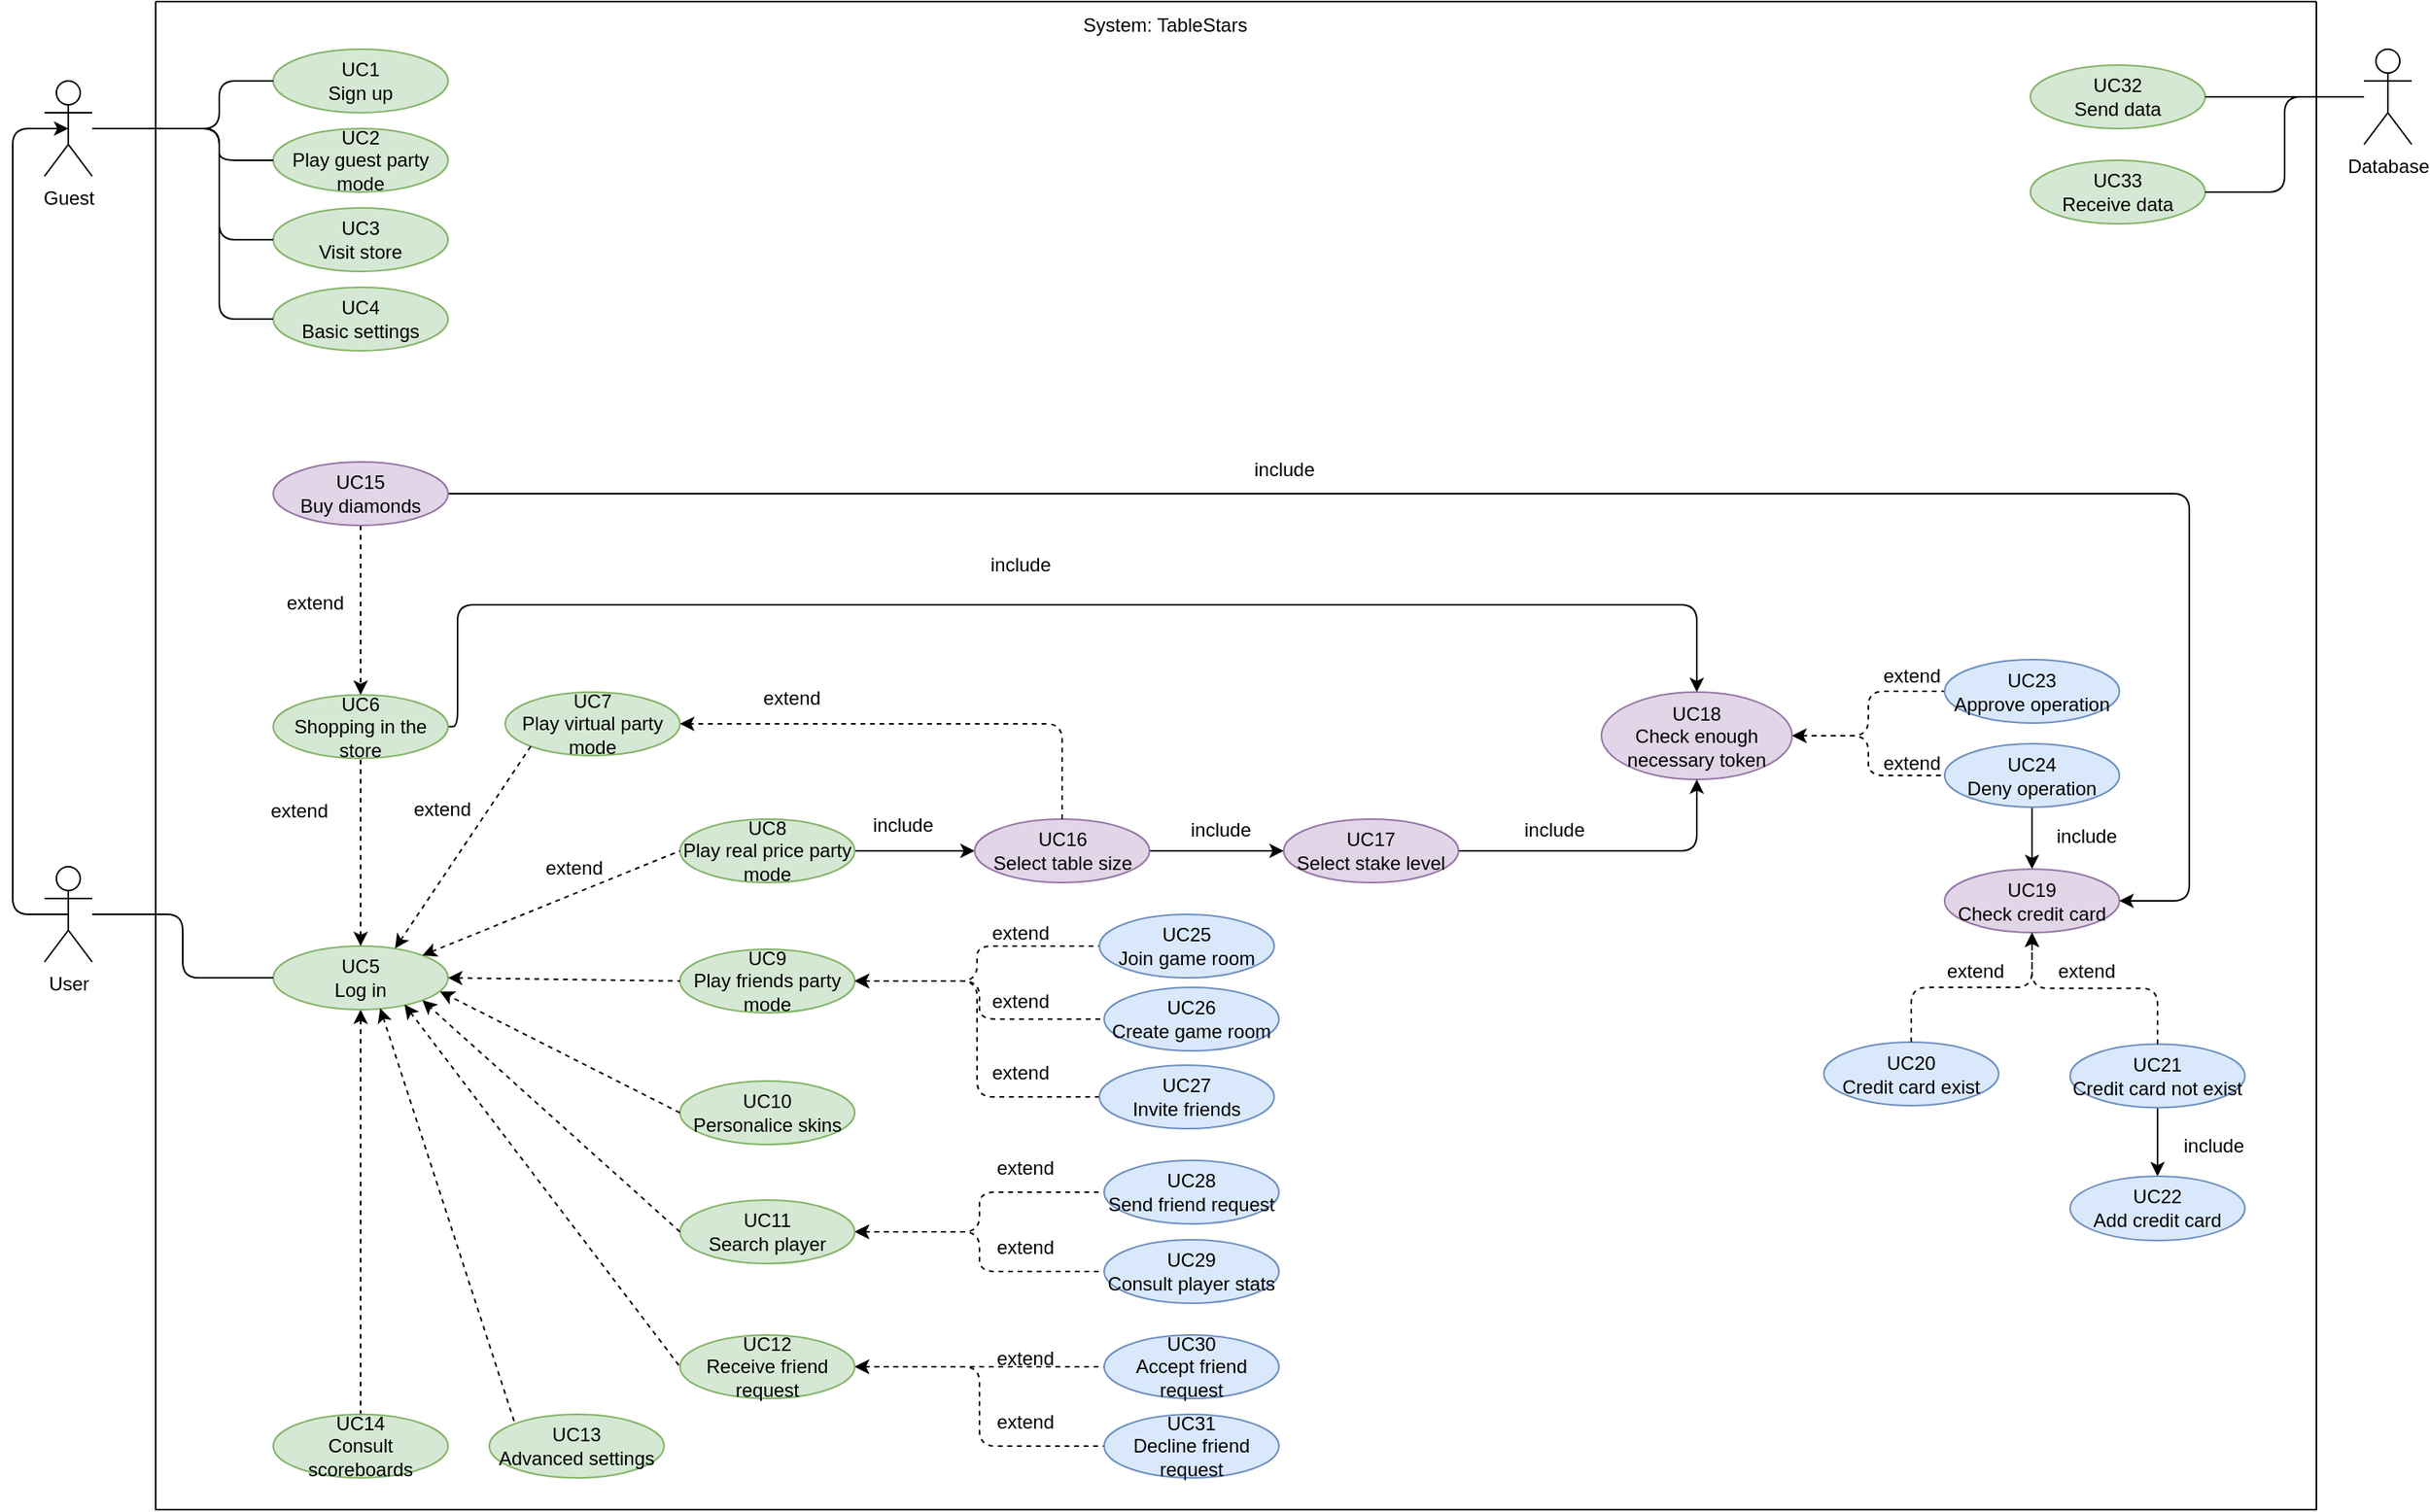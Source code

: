 <mxfile version="21.1.7" type="github">
  <diagram name="Página-1" id="CXJXlOiOrODaM3HMHi4I">
    <mxGraphModel dx="2074" dy="1091" grid="1" gridSize="10" guides="1" tooltips="1" connect="1" arrows="1" fold="1" page="1" pageScale="1" pageWidth="827" pageHeight="1169" background="none" math="0" shadow="0">
      <root>
        <mxCell id="0" />
        <mxCell id="1" parent="0" />
        <mxCell id="282KxaGEVmYwGQcS04Fb-1" value="" style="swimlane;startSize=0;rounded=1;" parent="1" vertex="1">
          <mxGeometry x="120" y="120" width="1360" height="950" as="geometry" />
        </mxCell>
        <mxCell id="-MapfWKm76I0NRb1GSsC-28" value="" style="edgeStyle=orthogonalEdgeStyle;rounded=1;orthogonalLoop=1;jettySize=auto;html=1;entryX=0.5;entryY=0;entryDx=0;entryDy=0;endArrow=none;endFill=0;startArrow=classic;startFill=1;dashed=1;exitX=0.5;exitY=1;exitDx=0;exitDy=0;" parent="282KxaGEVmYwGQcS04Fb-1" source="282KxaGEVmYwGQcS04Fb-3" target="-MapfWKm76I0NRb1GSsC-27" edge="1">
          <mxGeometry x="0.2" y="-19" relative="1" as="geometry">
            <mxPoint x="129" y="630" as="sourcePoint" />
            <mxPoint as="offset" />
          </mxGeometry>
        </mxCell>
        <mxCell id="282KxaGEVmYwGQcS04Fb-3" value="UC5&lt;br&gt;Log in" style="ellipse;whiteSpace=wrap;html=1;fillColor=#d5e8d4;strokeColor=#82b366;rounded=1;" parent="282KxaGEVmYwGQcS04Fb-1" vertex="1">
          <mxGeometry x="74" y="595" width="110" height="40" as="geometry" />
        </mxCell>
        <mxCell id="282KxaGEVmYwGQcS04Fb-14" value="UC32&lt;br&gt;Send data" style="ellipse;whiteSpace=wrap;html=1;fillColor=#d5e8d4;strokeColor=#82b366;rounded=1;" parent="282KxaGEVmYwGQcS04Fb-1" vertex="1">
          <mxGeometry x="1180" y="40" width="110" height="40" as="geometry" />
        </mxCell>
        <mxCell id="rqyFU4c6XAHdRGFnUnLH-38" style="edgeStyle=orthogonalEdgeStyle;rounded=1;orthogonalLoop=1;jettySize=auto;html=1;entryX=0.5;entryY=0;entryDx=0;entryDy=0;" edge="1" parent="282KxaGEVmYwGQcS04Fb-1" source="V3-tlpa_SD0hHTbS8woX-4" target="8">
          <mxGeometry relative="1" as="geometry">
            <Array as="points">
              <mxPoint x="190" y="457" />
              <mxPoint x="190" y="380" />
              <mxPoint x="970" y="380" />
            </Array>
          </mxGeometry>
        </mxCell>
        <mxCell id="V3-tlpa_SD0hHTbS8woX-4" value="UC6&lt;br&gt;Shopping in the store" style="ellipse;whiteSpace=wrap;html=1;fillColor=#d5e8d4;strokeColor=#82b366;rounded=1;" parent="282KxaGEVmYwGQcS04Fb-1" vertex="1">
          <mxGeometry x="74" y="436.75" width="110" height="40" as="geometry" />
        </mxCell>
        <mxCell id="V3-tlpa_SD0hHTbS8woX-7" value="UC1&lt;br&gt;Sign up" style="ellipse;whiteSpace=wrap;html=1;fillColor=#d5e8d4;strokeColor=#82b366;rounded=1;" parent="282KxaGEVmYwGQcS04Fb-1" vertex="1">
          <mxGeometry x="74" y="30" width="110" height="40" as="geometry" />
        </mxCell>
        <mxCell id="CwKW6EMDKbV8z54YExkc-146" style="edgeStyle=orthogonalEdgeStyle;orthogonalLoop=1;jettySize=auto;html=1;entryX=0;entryY=0.5;entryDx=0;entryDy=0;exitX=1;exitY=0.5;exitDx=0;exitDy=0;" parent="282KxaGEVmYwGQcS04Fb-1" source="-MapfWKm76I0NRb1GSsC-2" target="CwKW6EMDKbV8z54YExkc-145" edge="1">
          <mxGeometry relative="1" as="geometry">
            <mxPoint x="440.5" y="555.75" as="sourcePoint" />
            <Array as="points">
              <mxPoint x="478.5" y="535" />
              <mxPoint x="478.5" y="535" />
            </Array>
          </mxGeometry>
        </mxCell>
        <mxCell id="-MapfWKm76I0NRb1GSsC-2" value="UC8&lt;br&gt;Play real price party mode" style="ellipse;whiteSpace=wrap;html=1;fillColor=#d5e8d4;strokeColor=#82b366;rounded=1;" parent="282KxaGEVmYwGQcS04Fb-1" vertex="1">
          <mxGeometry x="330" y="515" width="110" height="40" as="geometry" />
        </mxCell>
        <mxCell id="-MapfWKm76I0NRb1GSsC-8" value="UC2&lt;br&gt;Play guest party mode" style="ellipse;whiteSpace=wrap;html=1;fillColor=#d5e8d4;strokeColor=#82b366;rounded=1;" parent="282KxaGEVmYwGQcS04Fb-1" vertex="1">
          <mxGeometry x="74" y="80" width="110" height="40" as="geometry" />
        </mxCell>
        <mxCell id="-MapfWKm76I0NRb1GSsC-20" value="" style="endArrow=none;html=1;rounded=1;entryX=0;entryY=0.5;entryDx=0;entryDy=0;exitX=1;exitY=0;exitDx=0;exitDy=0;endFill=0;startArrow=classic;startFill=1;dashed=1;" parent="282KxaGEVmYwGQcS04Fb-1" source="282KxaGEVmYwGQcS04Fb-3" target="-MapfWKm76I0NRb1GSsC-2" edge="1">
          <mxGeometry width="50" height="50" relative="1" as="geometry">
            <mxPoint x="364" y="521" as="sourcePoint" />
            <mxPoint x="340" y="505" as="targetPoint" />
          </mxGeometry>
        </mxCell>
        <mxCell id="-MapfWKm76I0NRb1GSsC-22" value="UC3&lt;br&gt;Visit store" style="ellipse;whiteSpace=wrap;html=1;fillColor=#d5e8d4;strokeColor=#82b366;rounded=1;" parent="282KxaGEVmYwGQcS04Fb-1" vertex="1">
          <mxGeometry x="74" y="130" width="110" height="40" as="geometry" />
        </mxCell>
        <mxCell id="-MapfWKm76I0NRb1GSsC-24" value="UC4&lt;br&gt;&lt;div&gt;Basic settings&lt;/div&gt;" style="ellipse;whiteSpace=wrap;html=1;fillColor=#d5e8d4;strokeColor=#82b366;rounded=1;" parent="282KxaGEVmYwGQcS04Fb-1" vertex="1">
          <mxGeometry x="74" y="180" width="110" height="40" as="geometry" />
        </mxCell>
        <mxCell id="-MapfWKm76I0NRb1GSsC-27" value="UC14&lt;br&gt;Consult scoreboards" style="ellipse;whiteSpace=wrap;html=1;fillColor=#d5e8d4;strokeColor=#82b366;rounded=1;" parent="282KxaGEVmYwGQcS04Fb-1" vertex="1">
          <mxGeometry x="74" y="890" width="110" height="40" as="geometry" />
        </mxCell>
        <mxCell id="-MapfWKm76I0NRb1GSsC-30" value="UC9&lt;br&gt;Play friends party mode" style="ellipse;whiteSpace=wrap;html=1;fillColor=#d5e8d4;strokeColor=#82b366;rounded=1;" parent="282KxaGEVmYwGQcS04Fb-1" vertex="1">
          <mxGeometry x="330" y="597" width="110" height="40" as="geometry" />
        </mxCell>
        <mxCell id="CwKW6EMDKbV8z54YExkc-107" style="edgeStyle=orthogonalEdgeStyle;orthogonalLoop=1;jettySize=auto;html=1;entryX=0;entryY=0.5;entryDx=0;entryDy=0;startArrow=classic;startFill=1;endArrow=none;endFill=0;dashed=1;" parent="282KxaGEVmYwGQcS04Fb-1" source="-MapfWKm76I0NRb1GSsC-59" target="CwKW6EMDKbV8z54YExkc-39" edge="1">
          <mxGeometry relative="1" as="geometry" />
        </mxCell>
        <mxCell id="CwKW6EMDKbV8z54YExkc-108" style="edgeStyle=orthogonalEdgeStyle;orthogonalLoop=1;jettySize=auto;html=1;entryX=0;entryY=0.5;entryDx=0;entryDy=0;startArrow=classic;startFill=1;endArrow=none;endFill=0;dashed=1;" parent="282KxaGEVmYwGQcS04Fb-1" source="-MapfWKm76I0NRb1GSsC-59" target="CwKW6EMDKbV8z54YExkc-37" edge="1">
          <mxGeometry relative="1" as="geometry" />
        </mxCell>
        <mxCell id="-MapfWKm76I0NRb1GSsC-59" value="UC11&lt;br&gt;Search player" style="ellipse;whiteSpace=wrap;html=1;fillColor=#d5e8d4;strokeColor=#82b366;rounded=1;" parent="282KxaGEVmYwGQcS04Fb-1" vertex="1">
          <mxGeometry x="330" y="755" width="110" height="40" as="geometry" />
        </mxCell>
        <mxCell id="CwKW6EMDKbV8z54YExkc-131" style="edgeStyle=orthogonalEdgeStyle;orthogonalLoop=1;jettySize=auto;html=1;entryX=0;entryY=0.5;entryDx=0;entryDy=0;startArrow=classic;startFill=1;endArrow=none;endFill=0;dashed=1;exitX=1;exitY=0.5;exitDx=0;exitDy=0;" parent="282KxaGEVmYwGQcS04Fb-1" source="-MapfWKm76I0NRb1GSsC-30" target="CwKW6EMDKbV8z54YExkc-129" edge="1">
          <mxGeometry relative="1" as="geometry">
            <mxPoint x="720" y="623.16" as="sourcePoint" />
          </mxGeometry>
        </mxCell>
        <mxCell id="CwKW6EMDKbV8z54YExkc-132" style="edgeStyle=orthogonalEdgeStyle;orthogonalLoop=1;jettySize=auto;html=1;entryX=0;entryY=0.5;entryDx=0;entryDy=0;dashed=1;startArrow=classic;startFill=1;endArrow=none;endFill=0;exitX=1;exitY=0.5;exitDx=0;exitDy=0;" parent="282KxaGEVmYwGQcS04Fb-1" source="-MapfWKm76I0NRb1GSsC-30" target="CwKW6EMDKbV8z54YExkc-130" edge="1">
          <mxGeometry relative="1" as="geometry">
            <mxPoint x="720" y="623.16" as="sourcePoint" />
          </mxGeometry>
        </mxCell>
        <mxCell id="-MapfWKm76I0NRb1GSsC-67" value="" style="endArrow=none;dashed=1;html=1;rounded=1;exitX=1;exitY=0.5;exitDx=0;exitDy=0;entryX=0;entryY=0.5;entryDx=0;entryDy=0;startArrow=classic;startFill=1;" parent="282KxaGEVmYwGQcS04Fb-1" source="282KxaGEVmYwGQcS04Fb-3" target="-MapfWKm76I0NRb1GSsC-30" edge="1">
          <mxGeometry width="50" height="50" relative="1" as="geometry">
            <mxPoint x="400" y="765" as="sourcePoint" />
            <mxPoint x="450" y="715" as="targetPoint" />
          </mxGeometry>
        </mxCell>
        <mxCell id="-MapfWKm76I0NRb1GSsC-72" value="" style="endArrow=none;html=1;rounded=1;entryX=0.5;entryY=1;entryDx=0;entryDy=0;exitX=0.5;exitY=0;exitDx=0;exitDy=0;endFill=0;startArrow=classic;startFill=1;dashed=1;" parent="282KxaGEVmYwGQcS04Fb-1" source="282KxaGEVmYwGQcS04Fb-3" target="V3-tlpa_SD0hHTbS8woX-4" edge="1">
          <mxGeometry width="50" height="50" relative="1" as="geometry">
            <mxPoint x="335" y="285" as="sourcePoint" />
            <mxPoint x="496" y="395" as="targetPoint" />
          </mxGeometry>
        </mxCell>
        <mxCell id="2" value="UC10&lt;br&gt;Personalice skins" style="ellipse;whiteSpace=wrap;html=1;fillColor=#d5e8d4;strokeColor=#82b366;rounded=1;" parent="282KxaGEVmYwGQcS04Fb-1" vertex="1">
          <mxGeometry x="330" y="680" width="110" height="40" as="geometry" />
        </mxCell>
        <mxCell id="CwKW6EMDKbV8z54YExkc-112" style="edgeStyle=orthogonalEdgeStyle;orthogonalLoop=1;jettySize=auto;html=1;entryX=0;entryY=0.5;entryDx=0;entryDy=0;dashed=1;endArrow=none;endFill=0;startArrow=classic;startFill=1;exitX=1;exitY=0.5;exitDx=0;exitDy=0;" parent="282KxaGEVmYwGQcS04Fb-1" source="8" target="CwKW6EMDKbV8z54YExkc-110" edge="1">
          <mxGeometry relative="1" as="geometry">
            <mxPoint x="1030" y="370" as="sourcePoint" />
          </mxGeometry>
        </mxCell>
        <mxCell id="CwKW6EMDKbV8z54YExkc-113" style="edgeStyle=orthogonalEdgeStyle;orthogonalLoop=1;jettySize=auto;html=1;entryX=0;entryY=0.5;entryDx=0;entryDy=0;dashed=1;startArrow=classic;startFill=1;endArrow=none;endFill=0;exitX=1;exitY=0.5;exitDx=0;exitDy=0;" parent="282KxaGEVmYwGQcS04Fb-1" source="8" target="CwKW6EMDKbV8z54YExkc-111" edge="1">
          <mxGeometry relative="1" as="geometry">
            <mxPoint x="1030" y="370" as="sourcePoint" />
          </mxGeometry>
        </mxCell>
        <mxCell id="8" value="UC18&lt;br&gt;Check enough necessary token" style="ellipse;whiteSpace=wrap;html=1;fillColor=#e1d5e7;strokeColor=#9673a6;rounded=1;" parent="282KxaGEVmYwGQcS04Fb-1" vertex="1">
          <mxGeometry x="910" y="435" width="120" height="55" as="geometry" />
        </mxCell>
        <mxCell id="9" value="extend" style="text;html=1;align=center;verticalAlign=middle;resizable=0;points=[];autosize=1;strokeColor=none;fillColor=none;rounded=1;" parent="282KxaGEVmYwGQcS04Fb-1" vertex="1">
          <mxGeometry x="150.0" y="494" width="60" height="30" as="geometry" />
        </mxCell>
        <mxCell id="10" value="extend" style="text;html=1;align=center;verticalAlign=middle;resizable=0;points=[];autosize=1;strokeColor=none;fillColor=none;rounded=1;" parent="282KxaGEVmYwGQcS04Fb-1" vertex="1">
          <mxGeometry x="60.0" y="495" width="60" height="30" as="geometry" />
        </mxCell>
        <mxCell id="14" value="include" style="text;html=1;align=center;verticalAlign=middle;resizable=0;points=[];autosize=1;strokeColor=none;fillColor=none;rounded=1;" parent="282KxaGEVmYwGQcS04Fb-1" vertex="1">
          <mxGeometry x="640" y="507.25" width="60" height="30" as="geometry" />
        </mxCell>
        <mxCell id="27" value="include" style="text;html=1;align=center;verticalAlign=middle;resizable=0;points=[];autosize=1;strokeColor=none;fillColor=none;rounded=1;" parent="282KxaGEVmYwGQcS04Fb-1" vertex="1">
          <mxGeometry x="514" y="340" width="60" height="30" as="geometry" />
        </mxCell>
        <mxCell id="28" value="UC13&lt;br&gt;Advanced settings" style="ellipse;whiteSpace=wrap;html=1;fillColor=#d5e8d4;strokeColor=#82b366;rounded=1;" parent="282KxaGEVmYwGQcS04Fb-1" vertex="1">
          <mxGeometry x="210" y="890" width="110" height="40" as="geometry" />
        </mxCell>
        <mxCell id="29" value="" style="endArrow=none;dashed=1;html=1;rounded=1;entryX=0;entryY=0;entryDx=0;entryDy=0;startArrow=classic;startFill=1;exitX=0.612;exitY=0.979;exitDx=0;exitDy=0;exitPerimeter=0;" parent="282KxaGEVmYwGQcS04Fb-1" source="282KxaGEVmYwGQcS04Fb-3" target="28" edge="1">
          <mxGeometry width="50" height="50" relative="1" as="geometry">
            <mxPoint x="135.894" y="670.002" as="sourcePoint" />
            <mxPoint x="356.109" y="766.018" as="targetPoint" />
          </mxGeometry>
        </mxCell>
        <mxCell id="CwKW6EMDKbV8z54YExkc-33" value="UC33&lt;br&gt;Receive data" style="ellipse;whiteSpace=wrap;html=1;fillColor=#d5e8d4;strokeColor=#82b366;rounded=1;" parent="282KxaGEVmYwGQcS04Fb-1" vertex="1">
          <mxGeometry x="1180" y="100" width="110" height="40" as="geometry" />
        </mxCell>
        <mxCell id="CwKW6EMDKbV8z54YExkc-37" value="UC28&lt;br&gt;Send friend request" style="ellipse;whiteSpace=wrap;html=1;fillColor=#dae8fc;strokeColor=#6c8ebf;rounded=1;" parent="282KxaGEVmYwGQcS04Fb-1" vertex="1">
          <mxGeometry x="597" y="730" width="110" height="40" as="geometry" />
        </mxCell>
        <mxCell id="CwKW6EMDKbV8z54YExkc-38" value="extend" style="text;html=1;align=center;verticalAlign=middle;resizable=0;points=[];autosize=1;strokeColor=none;fillColor=none;rounded=1;" parent="282KxaGEVmYwGQcS04Fb-1" vertex="1">
          <mxGeometry x="517" y="720" width="60" height="30" as="geometry" />
        </mxCell>
        <mxCell id="CwKW6EMDKbV8z54YExkc-39" value="UC29&lt;br&gt;Consult player stats" style="ellipse;whiteSpace=wrap;html=1;fillColor=#dae8fc;strokeColor=#6c8ebf;rounded=1;" parent="282KxaGEVmYwGQcS04Fb-1" vertex="1">
          <mxGeometry x="597" y="780" width="110" height="40" as="geometry" />
        </mxCell>
        <mxCell id="CwKW6EMDKbV8z54YExkc-105" style="edgeStyle=orthogonalEdgeStyle;orthogonalLoop=1;jettySize=auto;html=1;entryX=0;entryY=0.5;entryDx=0;entryDy=0;dashed=1;startArrow=classic;startFill=1;endArrow=none;endFill=0;" parent="282KxaGEVmYwGQcS04Fb-1" source="CwKW6EMDKbV8z54YExkc-93" target="CwKW6EMDKbV8z54YExkc-99" edge="1">
          <mxGeometry relative="1" as="geometry" />
        </mxCell>
        <mxCell id="CwKW6EMDKbV8z54YExkc-106" style="edgeStyle=orthogonalEdgeStyle;orthogonalLoop=1;jettySize=auto;html=1;entryX=0;entryY=0.5;entryDx=0;entryDy=0;dashed=1;endArrow=none;endFill=0;startArrow=classic;startFill=1;" parent="282KxaGEVmYwGQcS04Fb-1" source="CwKW6EMDKbV8z54YExkc-93" target="CwKW6EMDKbV8z54YExkc-101" edge="1">
          <mxGeometry relative="1" as="geometry" />
        </mxCell>
        <mxCell id="CwKW6EMDKbV8z54YExkc-93" value="UC12&lt;br&gt;Receive friend request" style="ellipse;whiteSpace=wrap;html=1;fillColor=#d5e8d4;strokeColor=#82b366;rounded=1;" parent="282KxaGEVmYwGQcS04Fb-1" vertex="1">
          <mxGeometry x="330" y="840" width="110" height="40" as="geometry" />
        </mxCell>
        <mxCell id="CwKW6EMDKbV8z54YExkc-96" value="extend" style="text;html=1;align=center;verticalAlign=middle;resizable=0;points=[];autosize=1;strokeColor=none;fillColor=none;rounded=1;" parent="282KxaGEVmYwGQcS04Fb-1" vertex="1">
          <mxGeometry x="517" y="770" width="60" height="30" as="geometry" />
        </mxCell>
        <mxCell id="CwKW6EMDKbV8z54YExkc-98" value="" style="endArrow=none;dashed=1;html=1;rounded=1;entryX=0;entryY=0.5;entryDx=0;entryDy=0;startArrow=classic;startFill=1;exitX=0.751;exitY=0.921;exitDx=0;exitDy=0;exitPerimeter=0;" parent="282KxaGEVmYwGQcS04Fb-1" source="282KxaGEVmYwGQcS04Fb-3" target="CwKW6EMDKbV8z54YExkc-93" edge="1">
          <mxGeometry width="50" height="50" relative="1" as="geometry">
            <mxPoint x="160" y="630" as="sourcePoint" />
            <mxPoint x="340" y="695" as="targetPoint" />
          </mxGeometry>
        </mxCell>
        <mxCell id="CwKW6EMDKbV8z54YExkc-99" value="UC30&lt;br&gt;Accept friend request" style="ellipse;whiteSpace=wrap;html=1;fillColor=#dae8fc;strokeColor=#6c8ebf;rounded=1;" parent="282KxaGEVmYwGQcS04Fb-1" vertex="1">
          <mxGeometry x="597" y="840" width="110" height="40" as="geometry" />
        </mxCell>
        <mxCell id="CwKW6EMDKbV8z54YExkc-100" value="extend" style="text;html=1;align=center;verticalAlign=middle;resizable=0;points=[];autosize=1;strokeColor=none;fillColor=none;rounded=1;" parent="282KxaGEVmYwGQcS04Fb-1" vertex="1">
          <mxGeometry x="517" y="840" width="60" height="30" as="geometry" />
        </mxCell>
        <mxCell id="CwKW6EMDKbV8z54YExkc-101" value="UC31&lt;br&gt;Decline friend request" style="ellipse;whiteSpace=wrap;html=1;fillColor=#dae8fc;strokeColor=#6c8ebf;rounded=1;" parent="282KxaGEVmYwGQcS04Fb-1" vertex="1">
          <mxGeometry x="597" y="890" width="110" height="40" as="geometry" />
        </mxCell>
        <mxCell id="CwKW6EMDKbV8z54YExkc-102" value="extend" style="text;html=1;align=center;verticalAlign=middle;resizable=0;points=[];autosize=1;strokeColor=none;fillColor=none;rounded=1;" parent="282KxaGEVmYwGQcS04Fb-1" vertex="1">
          <mxGeometry x="517" y="880" width="60" height="30" as="geometry" />
        </mxCell>
        <mxCell id="CwKW6EMDKbV8z54YExkc-198" style="edgeStyle=orthogonalEdgeStyle;orthogonalLoop=1;jettySize=auto;html=1;entryX=0.5;entryY=0;entryDx=0;entryDy=0;" parent="282KxaGEVmYwGQcS04Fb-1" source="CwKW6EMDKbV8z54YExkc-110" target="CwKW6EMDKbV8z54YExkc-157" edge="1">
          <mxGeometry relative="1" as="geometry" />
        </mxCell>
        <mxCell id="CwKW6EMDKbV8z54YExkc-110" value="UC24&lt;br&gt;Deny operation" style="ellipse;whiteSpace=wrap;html=1;fillColor=#dae8fc;strokeColor=#6c8ebf;rounded=1;" parent="282KxaGEVmYwGQcS04Fb-1" vertex="1">
          <mxGeometry x="1126" y="467.5" width="110" height="40" as="geometry" />
        </mxCell>
        <mxCell id="CwKW6EMDKbV8z54YExkc-111" value="UC23&lt;br&gt;Approve operation" style="ellipse;whiteSpace=wrap;html=1;fillColor=#dae8fc;strokeColor=#6c8ebf;rounded=1;" parent="282KxaGEVmYwGQcS04Fb-1" vertex="1">
          <mxGeometry x="1126" y="414.5" width="110" height="40" as="geometry" />
        </mxCell>
        <mxCell id="CwKW6EMDKbV8z54YExkc-114" value="extend" style="text;html=1;align=center;verticalAlign=middle;resizable=0;points=[];autosize=1;strokeColor=none;fillColor=none;rounded=1;" parent="282KxaGEVmYwGQcS04Fb-1" vertex="1">
          <mxGeometry x="1075" y="409.5" width="60" height="30" as="geometry" />
        </mxCell>
        <mxCell id="CwKW6EMDKbV8z54YExkc-115" value="extend" style="text;html=1;align=center;verticalAlign=middle;resizable=0;points=[];autosize=1;strokeColor=none;fillColor=none;rounded=1;" parent="282KxaGEVmYwGQcS04Fb-1" vertex="1">
          <mxGeometry x="1075" y="464.5" width="60" height="30" as="geometry" />
        </mxCell>
        <mxCell id="CwKW6EMDKbV8z54YExkc-129" value="UC25&lt;br&gt;Join game room" style="ellipse;whiteSpace=wrap;html=1;fillColor=#dae8fc;strokeColor=#6c8ebf;rounded=1;" parent="282KxaGEVmYwGQcS04Fb-1" vertex="1">
          <mxGeometry x="594" y="575" width="110" height="40" as="geometry" />
        </mxCell>
        <mxCell id="CwKW6EMDKbV8z54YExkc-130" value="UC26&lt;br&gt;Create game room" style="ellipse;whiteSpace=wrap;html=1;fillColor=#dae8fc;strokeColor=#6c8ebf;rounded=1;" parent="282KxaGEVmYwGQcS04Fb-1" vertex="1">
          <mxGeometry x="597" y="621" width="110" height="40" as="geometry" />
        </mxCell>
        <mxCell id="CwKW6EMDKbV8z54YExkc-134" style="edgeStyle=orthogonalEdgeStyle;orthogonalLoop=1;jettySize=auto;html=1;entryX=0;entryY=0.5;entryDx=0;entryDy=0;dashed=1;startArrow=classic;startFill=1;endArrow=none;endFill=0;exitX=1;exitY=0.5;exitDx=0;exitDy=0;" parent="282KxaGEVmYwGQcS04Fb-1" source="-MapfWKm76I0NRb1GSsC-30" target="CwKW6EMDKbV8z54YExkc-135" edge="1">
          <mxGeometry relative="1" as="geometry">
            <mxPoint x="720" y="623.16" as="sourcePoint" />
          </mxGeometry>
        </mxCell>
        <mxCell id="CwKW6EMDKbV8z54YExkc-135" value="UC27&lt;br&gt;Invite friends" style="ellipse;whiteSpace=wrap;html=1;fillColor=#dae8fc;strokeColor=#6c8ebf;rounded=1;" parent="282KxaGEVmYwGQcS04Fb-1" vertex="1">
          <mxGeometry x="594" y="670" width="110" height="40" as="geometry" />
        </mxCell>
        <mxCell id="CwKW6EMDKbV8z54YExkc-136" value="extend" style="text;html=1;align=center;verticalAlign=middle;resizable=0;points=[];autosize=1;strokeColor=none;fillColor=none;rounded=1;" parent="282KxaGEVmYwGQcS04Fb-1" vertex="1">
          <mxGeometry x="514" y="660" width="60" height="30" as="geometry" />
        </mxCell>
        <mxCell id="CwKW6EMDKbV8z54YExkc-137" value="extend" style="text;html=1;align=center;verticalAlign=middle;resizable=0;points=[];autosize=1;strokeColor=none;fillColor=none;rounded=1;" parent="282KxaGEVmYwGQcS04Fb-1" vertex="1">
          <mxGeometry x="514" y="615" width="60" height="30" as="geometry" />
        </mxCell>
        <mxCell id="CwKW6EMDKbV8z54YExkc-138" value="extend" style="text;html=1;align=center;verticalAlign=middle;resizable=0;points=[];autosize=1;strokeColor=none;fillColor=none;rounded=1;" parent="282KxaGEVmYwGQcS04Fb-1" vertex="1">
          <mxGeometry x="514" y="572" width="60" height="30" as="geometry" />
        </mxCell>
        <mxCell id="CwKW6EMDKbV8z54YExkc-148" style="edgeStyle=orthogonalEdgeStyle;orthogonalLoop=1;jettySize=auto;html=1;entryX=0;entryY=0.5;entryDx=0;entryDy=0;" parent="282KxaGEVmYwGQcS04Fb-1" source="CwKW6EMDKbV8z54YExkc-145" target="CwKW6EMDKbV8z54YExkc-147" edge="1">
          <mxGeometry relative="1" as="geometry" />
        </mxCell>
        <mxCell id="CwKW6EMDKbV8z54YExkc-145" value="UC16&lt;br&gt;Select table size" style="ellipse;whiteSpace=wrap;html=1;fillColor=#e1d5e7;strokeColor=#9673a6;rounded=1;" parent="282KxaGEVmYwGQcS04Fb-1" vertex="1">
          <mxGeometry x="515.5" y="515" width="110" height="40" as="geometry" />
        </mxCell>
        <mxCell id="CwKW6EMDKbV8z54YExkc-149" style="edgeStyle=orthogonalEdgeStyle;orthogonalLoop=1;jettySize=auto;html=1;entryX=0.5;entryY=1;entryDx=0;entryDy=0;" parent="282KxaGEVmYwGQcS04Fb-1" source="CwKW6EMDKbV8z54YExkc-147" target="8" edge="1">
          <mxGeometry relative="1" as="geometry">
            <Array as="points">
              <mxPoint x="970" y="535" />
            </Array>
          </mxGeometry>
        </mxCell>
        <mxCell id="CwKW6EMDKbV8z54YExkc-147" value="UC17&lt;br&gt;Select stake level" style="ellipse;whiteSpace=wrap;html=1;fillColor=#e1d5e7;strokeColor=#9673a6;rounded=1;" parent="282KxaGEVmYwGQcS04Fb-1" vertex="1">
          <mxGeometry x="710" y="515" width="110" height="40" as="geometry" />
        </mxCell>
        <mxCell id="CwKW6EMDKbV8z54YExkc-150" value="include" style="text;html=1;align=center;verticalAlign=middle;resizable=0;points=[];autosize=1;strokeColor=none;fillColor=none;rounded=1;" parent="282KxaGEVmYwGQcS04Fb-1" vertex="1">
          <mxGeometry x="850" y="507.25" width="60" height="30" as="geometry" />
        </mxCell>
        <mxCell id="CwKW6EMDKbV8z54YExkc-152" value="include" style="text;html=1;align=center;verticalAlign=middle;resizable=0;points=[];autosize=1;strokeColor=none;fillColor=none;rounded=1;" parent="282KxaGEVmYwGQcS04Fb-1" vertex="1">
          <mxGeometry x="440" y="504" width="60" height="30" as="geometry" />
        </mxCell>
        <mxCell id="CwKW6EMDKbV8z54YExkc-157" value="UC19&lt;br&gt;Check credit card" style="ellipse;whiteSpace=wrap;html=1;fillColor=#e1d5e7;strokeColor=#9673a6;rounded=1;" parent="282KxaGEVmYwGQcS04Fb-1" vertex="1">
          <mxGeometry x="1126" y="546.5" width="110" height="40" as="geometry" />
        </mxCell>
        <mxCell id="CwKW6EMDKbV8z54YExkc-165" value="UC7&lt;br&gt;Play virtual party mode" style="ellipse;whiteSpace=wrap;html=1;fillColor=#d5e8d4;strokeColor=#82b366;rounded=1;" parent="282KxaGEVmYwGQcS04Fb-1" vertex="1">
          <mxGeometry x="220" y="435" width="110" height="40" as="geometry" />
        </mxCell>
        <mxCell id="CwKW6EMDKbV8z54YExkc-166" style="edgeStyle=orthogonalEdgeStyle;orthogonalLoop=1;jettySize=auto;html=1;entryX=1;entryY=0.5;entryDx=0;entryDy=0;dashed=1;exitX=0.5;exitY=0;exitDx=0;exitDy=0;" parent="282KxaGEVmYwGQcS04Fb-1" source="CwKW6EMDKbV8z54YExkc-145" target="CwKW6EMDKbV8z54YExkc-165" edge="1">
          <mxGeometry relative="1" as="geometry" />
        </mxCell>
        <mxCell id="CwKW6EMDKbV8z54YExkc-168" value="extend" style="text;html=1;align=center;verticalAlign=middle;resizable=0;points=[];autosize=1;strokeColor=none;fillColor=none;rounded=1;" parent="282KxaGEVmYwGQcS04Fb-1" vertex="1">
          <mxGeometry x="370" y="424" width="60" height="30" as="geometry" />
        </mxCell>
        <mxCell id="CwKW6EMDKbV8z54YExkc-172" value="" style="endArrow=none;html=1;rounded=1;entryX=0;entryY=1;entryDx=0;entryDy=0;exitX=0.697;exitY=0.038;exitDx=0;exitDy=0;endFill=0;startArrow=classic;startFill=1;dashed=1;exitPerimeter=0;" parent="282KxaGEVmYwGQcS04Fb-1" source="282KxaGEVmYwGQcS04Fb-3" target="CwKW6EMDKbV8z54YExkc-165" edge="1">
          <mxGeometry width="50" height="50" relative="1" as="geometry">
            <mxPoint x="178" y="611" as="sourcePoint" />
            <mxPoint x="345" y="559" as="targetPoint" />
          </mxGeometry>
        </mxCell>
        <mxCell id="CwKW6EMDKbV8z54YExkc-173" value="extend" style="text;html=1;align=center;verticalAlign=middle;resizable=0;points=[];autosize=1;strokeColor=none;fillColor=none;rounded=1;" parent="282KxaGEVmYwGQcS04Fb-1" vertex="1">
          <mxGeometry x="233.0" y="530.75" width="60" height="30" as="geometry" />
        </mxCell>
        <mxCell id="CwKW6EMDKbV8z54YExkc-177" value="extend" style="text;html=1;align=center;verticalAlign=middle;resizable=0;points=[];autosize=1;strokeColor=none;fillColor=none;rounded=1;" parent="282KxaGEVmYwGQcS04Fb-1" vertex="1">
          <mxGeometry x="70" y="364" width="60" height="30" as="geometry" />
        </mxCell>
        <mxCell id="CwKW6EMDKbV8z54YExkc-179" value="" style="endArrow=classic;dashed=1;html=1;entryX=0.954;entryY=0.715;entryDx=0;entryDy=0;exitX=0;exitY=0.5;exitDx=0;exitDy=0;startArrow=none;startFill=0;endFill=1;entryPerimeter=0;" parent="282KxaGEVmYwGQcS04Fb-1" source="2" target="282KxaGEVmYwGQcS04Fb-3" edge="1">
          <mxGeometry width="50" height="50" relative="1" as="geometry">
            <mxPoint x="240" y="720" as="sourcePoint" />
            <mxPoint x="290" y="670" as="targetPoint" />
          </mxGeometry>
        </mxCell>
        <mxCell id="CwKW6EMDKbV8z54YExkc-180" value="" style="endArrow=classic;dashed=1;html=1;exitX=0;exitY=0.5;exitDx=0;exitDy=0;startArrow=none;startFill=0;endFill=1;entryX=1;entryY=1;entryDx=0;entryDy=0;" parent="282KxaGEVmYwGQcS04Fb-1" source="-MapfWKm76I0NRb1GSsC-59" target="282KxaGEVmYwGQcS04Fb-3" edge="1">
          <mxGeometry width="50" height="50" relative="1" as="geometry">
            <mxPoint x="340" y="710" as="sourcePoint" />
            <mxPoint x="194" y="625" as="targetPoint" />
          </mxGeometry>
        </mxCell>
        <mxCell id="CwKW6EMDKbV8z54YExkc-192" value="" style="edgeStyle=orthogonalEdgeStyle;orthogonalLoop=1;jettySize=auto;html=1;dashed=1;" parent="282KxaGEVmYwGQcS04Fb-1" source="CwKW6EMDKbV8z54YExkc-191" target="V3-tlpa_SD0hHTbS8woX-4" edge="1">
          <mxGeometry relative="1" as="geometry" />
        </mxCell>
        <mxCell id="rqyFU4c6XAHdRGFnUnLH-40" style="edgeStyle=orthogonalEdgeStyle;rounded=1;orthogonalLoop=1;jettySize=auto;html=1;entryX=1;entryY=0.5;entryDx=0;entryDy=0;" edge="1" parent="282KxaGEVmYwGQcS04Fb-1" source="CwKW6EMDKbV8z54YExkc-191" target="CwKW6EMDKbV8z54YExkc-157">
          <mxGeometry relative="1" as="geometry">
            <Array as="points">
              <mxPoint x="1280" y="310" />
              <mxPoint x="1280" y="567" />
            </Array>
          </mxGeometry>
        </mxCell>
        <mxCell id="CwKW6EMDKbV8z54YExkc-191" value="UC15&lt;br&gt;Buy diamonds" style="ellipse;whiteSpace=wrap;html=1;fillColor=#e1d5e7;strokeColor=#9673a6;rounded=1;" parent="282KxaGEVmYwGQcS04Fb-1" vertex="1">
          <mxGeometry x="74" y="290" width="110" height="40" as="geometry" />
        </mxCell>
        <mxCell id="CwKW6EMDKbV8z54YExkc-194" value="include" style="text;html=1;align=center;verticalAlign=middle;resizable=0;points=[];autosize=1;strokeColor=none;fillColor=none;rounded=1;" parent="282KxaGEVmYwGQcS04Fb-1" vertex="1">
          <mxGeometry x="680" y="280" width="60" height="30" as="geometry" />
        </mxCell>
        <mxCell id="CwKW6EMDKbV8z54YExkc-154" value="UC20&lt;br&gt;Credit card exist" style="ellipse;whiteSpace=wrap;html=1;fillColor=#dae8fc;strokeColor=#6c8ebf;rounded=1;" parent="282KxaGEVmYwGQcS04Fb-1" vertex="1">
          <mxGeometry x="1050" y="655.5" width="110" height="40" as="geometry" />
        </mxCell>
        <mxCell id="CwKW6EMDKbV8z54YExkc-176" style="edgeStyle=orthogonalEdgeStyle;orthogonalLoop=1;jettySize=auto;html=1;entryX=0.5;entryY=1;entryDx=0;entryDy=0;dashed=1;startArrow=none;startFill=0;endArrow=classic;endFill=1;" parent="282KxaGEVmYwGQcS04Fb-1" source="CwKW6EMDKbV8z54YExkc-154" target="CwKW6EMDKbV8z54YExkc-157" edge="1">
          <mxGeometry relative="1" as="geometry" />
        </mxCell>
        <mxCell id="CwKW6EMDKbV8z54YExkc-127" value="extend" style="text;html=1;align=center;verticalAlign=middle;resizable=0;points=[];autosize=1;strokeColor=none;fillColor=none;rounded=1;" parent="282KxaGEVmYwGQcS04Fb-1" vertex="1">
          <mxGeometry x="1115" y="595.5" width="60" height="30" as="geometry" />
        </mxCell>
        <mxCell id="CwKW6EMDKbV8z54YExkc-160" value="extend" style="text;html=1;align=center;verticalAlign=middle;resizable=0;points=[];autosize=1;strokeColor=none;fillColor=none;rounded=1;" parent="282KxaGEVmYwGQcS04Fb-1" vertex="1">
          <mxGeometry x="1185" y="595.5" width="60" height="30" as="geometry" />
        </mxCell>
        <mxCell id="CwKW6EMDKbV8z54YExkc-199" style="edgeStyle=orthogonalEdgeStyle;orthogonalLoop=1;jettySize=auto;html=1;entryX=0.5;entryY=0;entryDx=0;entryDy=0;" parent="282KxaGEVmYwGQcS04Fb-1" source="15" target="33" edge="1">
          <mxGeometry relative="1" as="geometry" />
        </mxCell>
        <mxCell id="15" value="UC21&lt;br&gt;Credit card not exist" style="ellipse;whiteSpace=wrap;html=1;fillColor=#dae8fc;strokeColor=#6c8ebf;rounded=1;" parent="282KxaGEVmYwGQcS04Fb-1" vertex="1">
          <mxGeometry x="1205" y="656.74" width="110" height="40" as="geometry" />
        </mxCell>
        <mxCell id="CwKW6EMDKbV8z54YExkc-169" style="edgeStyle=orthogonalEdgeStyle;orthogonalLoop=1;jettySize=auto;html=1;entryX=0.5;entryY=1;entryDx=0;entryDy=0;dashed=1;startArrow=none;startFill=0;endArrow=classic;endFill=1;" parent="282KxaGEVmYwGQcS04Fb-1" source="15" target="CwKW6EMDKbV8z54YExkc-157" edge="1">
          <mxGeometry relative="1" as="geometry" />
        </mxCell>
        <mxCell id="33" value="UC22&lt;br&gt;Add credit card" style="ellipse;whiteSpace=wrap;html=1;fillColor=#dae8fc;strokeColor=#6c8ebf;rounded=1;" parent="282KxaGEVmYwGQcS04Fb-1" vertex="1">
          <mxGeometry x="1205" y="740" width="110" height="40.5" as="geometry" />
        </mxCell>
        <mxCell id="32" value="include" style="text;html=1;align=center;verticalAlign=middle;resizable=0;points=[];autosize=1;strokeColor=none;fillColor=none;rounded=1;" parent="282KxaGEVmYwGQcS04Fb-1" vertex="1">
          <mxGeometry x="1265" y="705.5" width="60" height="30" as="geometry" />
        </mxCell>
        <mxCell id="CwKW6EMDKbV8z54YExkc-200" value="include" style="text;html=1;align=center;verticalAlign=middle;resizable=0;points=[];autosize=1;strokeColor=none;fillColor=none;rounded=1;" parent="282KxaGEVmYwGQcS04Fb-1" vertex="1">
          <mxGeometry x="1185" y="510.5" width="60" height="30" as="geometry" />
        </mxCell>
        <mxCell id="CwKW6EMDKbV8z54YExkc-197" value="System: TableStars" style="text;html=1;align=center;verticalAlign=middle;resizable=0;points=[];autosize=1;strokeColor=none;fillColor=none;labelPosition=center;verticalLabelPosition=middle;" parent="282KxaGEVmYwGQcS04Fb-1" vertex="1">
          <mxGeometry x="570" width="130" height="30" as="geometry" />
        </mxCell>
        <mxCell id="-MapfWKm76I0NRb1GSsC-5" style="edgeStyle=orthogonalEdgeStyle;rounded=1;orthogonalLoop=1;jettySize=auto;html=1;entryX=0.5;entryY=0.5;entryDx=0;entryDy=0;entryPerimeter=0;exitX=0.5;exitY=0.5;exitDx=0;exitDy=0;exitPerimeter=0;" parent="1" source="282KxaGEVmYwGQcS04Fb-2" target="-MapfWKm76I0NRb1GSsC-4" edge="1">
          <mxGeometry relative="1" as="geometry">
            <Array as="points">
              <mxPoint x="30" y="695" />
              <mxPoint x="30" y="200" />
            </Array>
          </mxGeometry>
        </mxCell>
        <mxCell id="-MapfWKm76I0NRb1GSsC-7" style="edgeStyle=orthogonalEdgeStyle;rounded=1;orthogonalLoop=1;jettySize=auto;html=1;entryX=0;entryY=0.5;entryDx=0;entryDy=0;endArrow=none;endFill=0;" parent="1" source="282KxaGEVmYwGQcS04Fb-2" target="282KxaGEVmYwGQcS04Fb-3" edge="1">
          <mxGeometry relative="1" as="geometry" />
        </mxCell>
        <mxCell id="282KxaGEVmYwGQcS04Fb-2" value="User" style="shape=umlActor;verticalLabelPosition=bottom;verticalAlign=top;html=1;outlineConnect=0;rounded=1;" parent="1" vertex="1">
          <mxGeometry x="50" y="665" width="30" height="60" as="geometry" />
        </mxCell>
        <mxCell id="282KxaGEVmYwGQcS04Fb-15" style="edgeStyle=orthogonalEdgeStyle;orthogonalLoop=1;jettySize=auto;html=1;entryX=1;entryY=0.5;entryDx=0;entryDy=0;endArrow=none;endFill=0;curved=1;" parent="1" source="282KxaGEVmYwGQcS04Fb-13" target="282KxaGEVmYwGQcS04Fb-14" edge="1">
          <mxGeometry relative="1" as="geometry" />
        </mxCell>
        <mxCell id="CwKW6EMDKbV8z54YExkc-34" style="edgeStyle=orthogonalEdgeStyle;rounded=1;orthogonalLoop=1;jettySize=auto;html=1;entryX=1;entryY=0.5;entryDx=0;entryDy=0;endArrow=none;endFill=0;" parent="1" source="282KxaGEVmYwGQcS04Fb-13" target="CwKW6EMDKbV8z54YExkc-33" edge="1">
          <mxGeometry relative="1" as="geometry" />
        </mxCell>
        <mxCell id="282KxaGEVmYwGQcS04Fb-13" value="Database" style="shape=umlActor;verticalLabelPosition=bottom;verticalAlign=top;html=1;outlineConnect=0;rounded=1;" parent="1" vertex="1">
          <mxGeometry x="1510" y="150" width="30" height="60" as="geometry" />
        </mxCell>
        <mxCell id="-MapfWKm76I0NRb1GSsC-6" style="edgeStyle=orthogonalEdgeStyle;rounded=1;orthogonalLoop=1;jettySize=auto;html=1;entryX=0;entryY=0.5;entryDx=0;entryDy=0;endArrow=none;endFill=0;" parent="1" source="-MapfWKm76I0NRb1GSsC-4" target="V3-tlpa_SD0hHTbS8woX-7" edge="1">
          <mxGeometry relative="1" as="geometry">
            <Array as="points">
              <mxPoint x="160" y="200" />
              <mxPoint x="160" y="170" />
            </Array>
          </mxGeometry>
        </mxCell>
        <mxCell id="-MapfWKm76I0NRb1GSsC-9" style="edgeStyle=orthogonalEdgeStyle;rounded=1;orthogonalLoop=1;jettySize=auto;html=1;entryX=0;entryY=0.5;entryDx=0;entryDy=0;endArrow=none;endFill=0;" parent="1" source="-MapfWKm76I0NRb1GSsC-4" target="-MapfWKm76I0NRb1GSsC-8" edge="1">
          <mxGeometry relative="1" as="geometry">
            <Array as="points">
              <mxPoint x="160" y="200" />
              <mxPoint x="160" y="220" />
            </Array>
          </mxGeometry>
        </mxCell>
        <mxCell id="-MapfWKm76I0NRb1GSsC-23" style="edgeStyle=orthogonalEdgeStyle;rounded=1;orthogonalLoop=1;jettySize=auto;html=1;entryX=0;entryY=0.5;entryDx=0;entryDy=0;endArrow=none;endFill=0;" parent="1" source="-MapfWKm76I0NRb1GSsC-4" target="-MapfWKm76I0NRb1GSsC-22" edge="1">
          <mxGeometry relative="1" as="geometry">
            <Array as="points">
              <mxPoint x="160" y="200" />
              <mxPoint x="160" y="270" />
            </Array>
          </mxGeometry>
        </mxCell>
        <mxCell id="-MapfWKm76I0NRb1GSsC-25" style="edgeStyle=orthogonalEdgeStyle;rounded=1;orthogonalLoop=1;jettySize=auto;html=1;entryX=0;entryY=0.5;entryDx=0;entryDy=0;endArrow=none;endFill=0;" parent="1" source="-MapfWKm76I0NRb1GSsC-4" target="-MapfWKm76I0NRb1GSsC-24" edge="1">
          <mxGeometry relative="1" as="geometry">
            <Array as="points">
              <mxPoint x="160" y="200" />
              <mxPoint x="160" y="320" />
            </Array>
          </mxGeometry>
        </mxCell>
        <mxCell id="-MapfWKm76I0NRb1GSsC-4" value="Guest" style="shape=umlActor;verticalLabelPosition=bottom;verticalAlign=top;html=1;outlineConnect=0;rounded=1;" parent="1" vertex="1">
          <mxGeometry x="50" y="170" width="30" height="60" as="geometry" />
        </mxCell>
      </root>
    </mxGraphModel>
  </diagram>
</mxfile>
